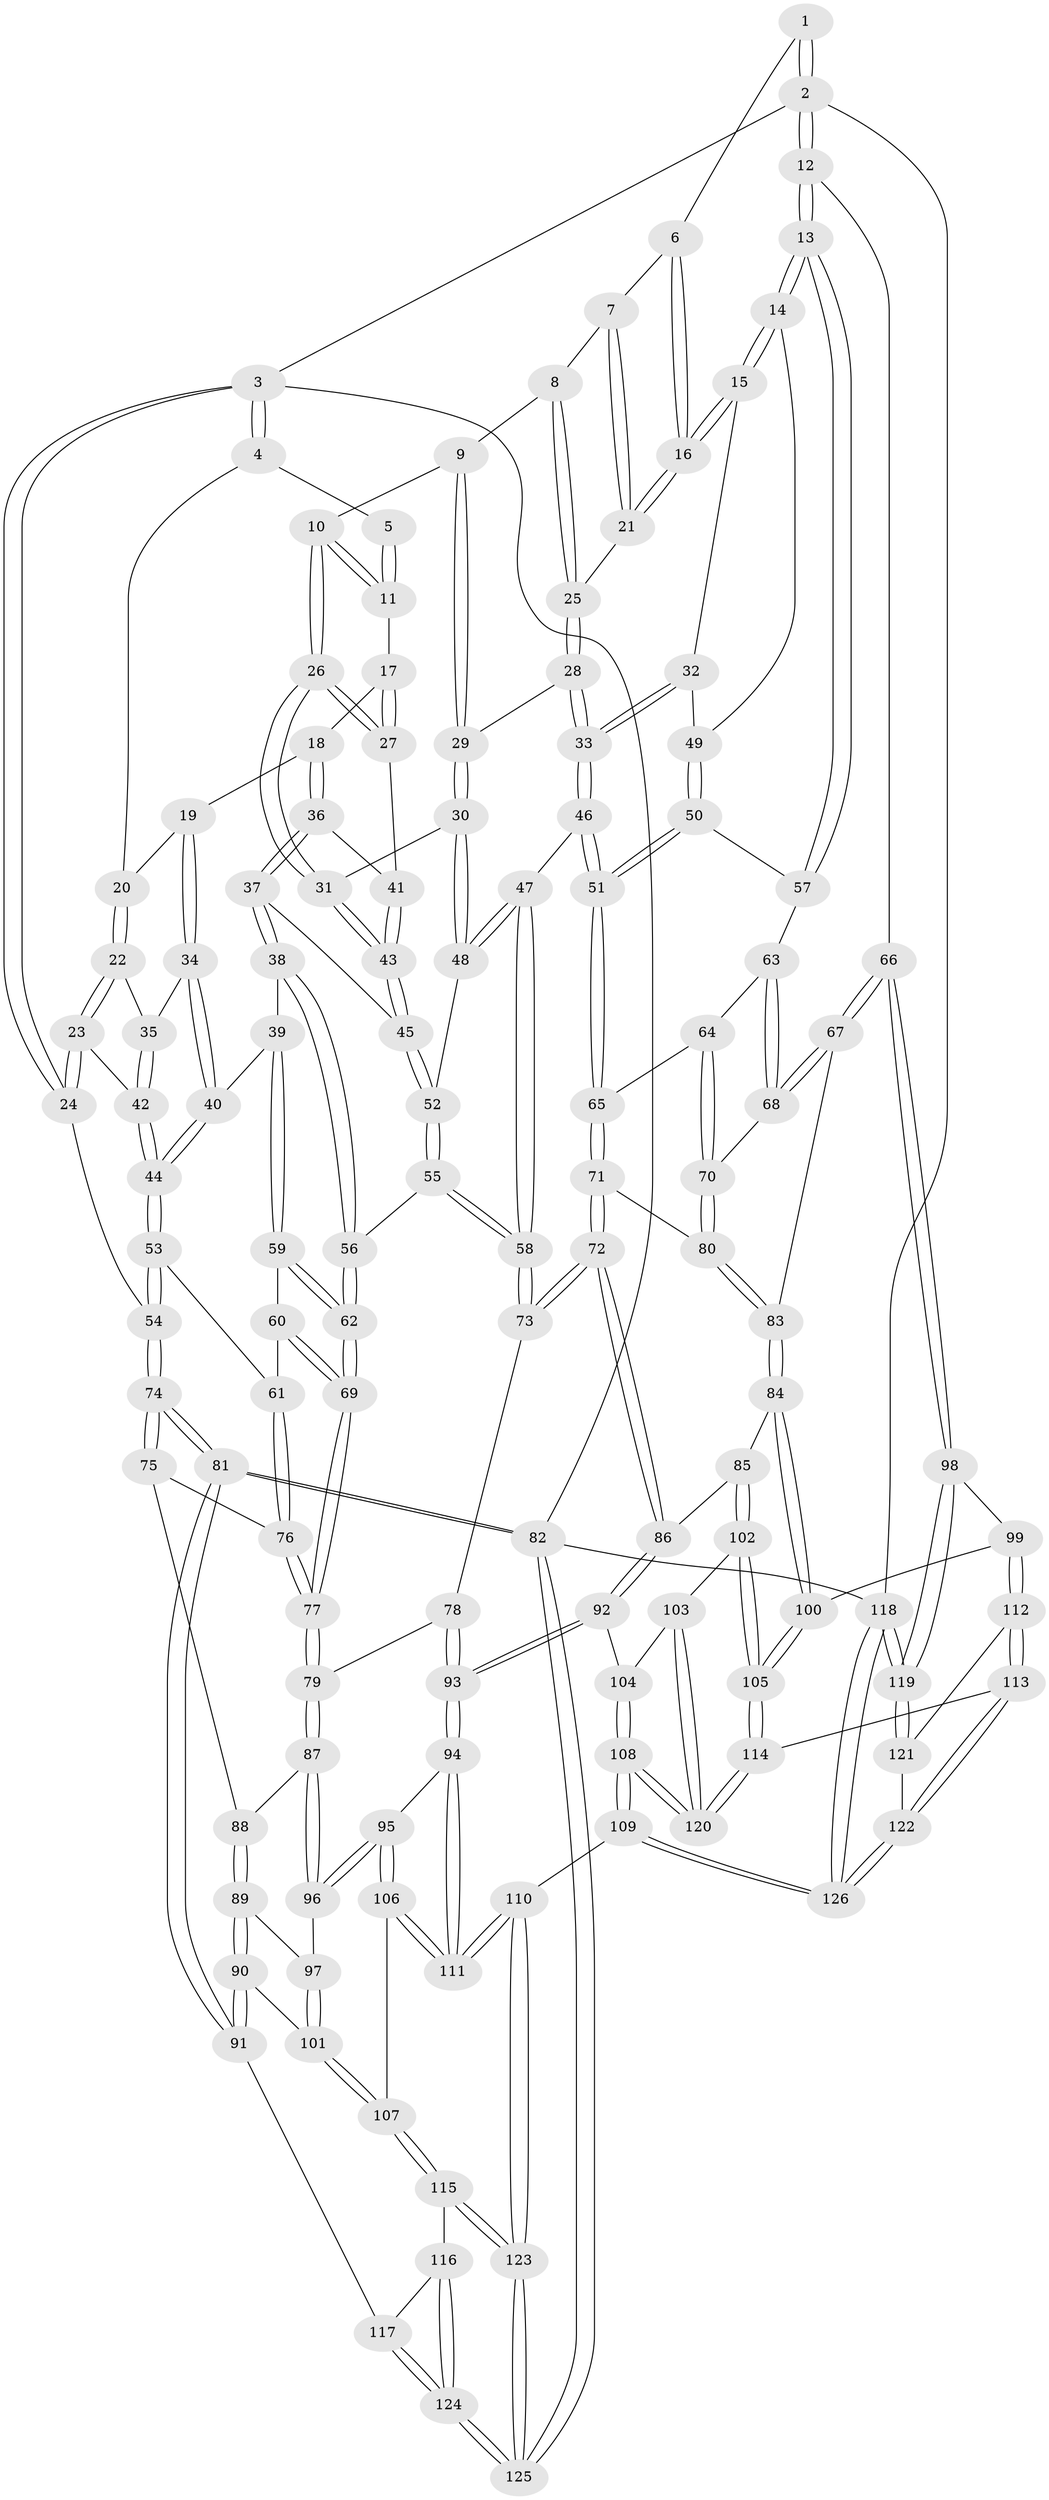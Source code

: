 // coarse degree distribution, {4: 0.44871794871794873, 6: 0.05128205128205128, 5: 0.3333333333333333, 3: 0.15384615384615385, 2: 0.01282051282051282}
// Generated by graph-tools (version 1.1) at 2025/42/03/06/25 10:42:27]
// undirected, 126 vertices, 312 edges
graph export_dot {
graph [start="1"]
  node [color=gray90,style=filled];
  1 [pos="+0.7819274772593285+0"];
  2 [pos="+1+0"];
  3 [pos="+0+0"];
  4 [pos="+0+0"];
  5 [pos="+0.44563975301481357+0"];
  6 [pos="+0.7800474802025611+0"];
  7 [pos="+0.6497001345400042+0.06421203211779983"];
  8 [pos="+0.5813879196827056+0.10202366250090113"];
  9 [pos="+0.5581154620563796+0.10672522507191143"];
  10 [pos="+0.5525015767739857+0.10582304244416647"];
  11 [pos="+0.43657975400140187+0"];
  12 [pos="+1+0.24700375932257637"];
  13 [pos="+0.9619573103604001+0.24627152029210636"];
  14 [pos="+0.9301296520271998+0.22303253431879214"];
  15 [pos="+0.8524978391917943+0.14550855196263868"];
  16 [pos="+0.8205998939902907+0.09000126114440433"];
  17 [pos="+0.39921533091207173+0.038051234287044364"];
  18 [pos="+0.3516661690425079+0.09781357549036376"];
  19 [pos="+0.2822606175260994+0.10990037082355175"];
  20 [pos="+0.20126587255125009+0.06034711165657896"];
  21 [pos="+0.6984682089166657+0.12670148421696772"];
  22 [pos="+0.11476375851707753+0.16173621534389046"];
  23 [pos="+0.017557777731725274+0.15926899409173242"];
  24 [pos="+0+0.04474978724431708"];
  25 [pos="+0.6794118311052835+0.15276700532277046"];
  26 [pos="+0.5195717847235669+0.2063098753117736"];
  27 [pos="+0.4882476731226317+0.20908825885540075"];
  28 [pos="+0.666954070353835+0.22684183509290237"];
  29 [pos="+0.6508610428129733+0.22650414090058485"];
  30 [pos="+0.5711694733010183+0.25881861327320954"];
  31 [pos="+0.5477055209048022+0.24222668762240374"];
  32 [pos="+0.6724299590131757+0.22967536995040638"];
  33 [pos="+0.6705806534653288+0.22948033156283207"];
  34 [pos="+0.21782747782567538+0.20073907452269013"];
  35 [pos="+0.16808413293161104+0.1916793847081625"];
  36 [pos="+0.378237215088408+0.22079052873968955"];
  37 [pos="+0.3585934149777829+0.2748394114944416"];
  38 [pos="+0.3365910548849387+0.2979994412545722"];
  39 [pos="+0.2942486618400766+0.3118691113649103"];
  40 [pos="+0.26191734717704435+0.3050229649848776"];
  41 [pos="+0.4740410007556148+0.2147907032138924"];
  42 [pos="+0.1283916628664772+0.30683182238926765"];
  43 [pos="+0.46965787470909437+0.3010602967583399"];
  44 [pos="+0.1472218062075342+0.36473815142156607"];
  45 [pos="+0.4664157802251236+0.30675814818581815"];
  46 [pos="+0.6684249042901759+0.38885366358574536"];
  47 [pos="+0.631590119356971+0.3861936274785651"];
  48 [pos="+0.5694259050910491+0.2921642804006415"];
  49 [pos="+0.7266901045149654+0.2619683461855828"];
  50 [pos="+0.7617734253401006+0.36192136373266703"];
  51 [pos="+0.7126404406445038+0.4134300087016945"];
  52 [pos="+0.4925007853779104+0.3522995579665047"];
  53 [pos="+0.1316253336938001+0.3881728945313326"];
  54 [pos="+0+0.19241539958120404"];
  55 [pos="+0.4855734114329621+0.4215232642936793"];
  56 [pos="+0.4201308822372973+0.3997434467126734"];
  57 [pos="+0.9275966118255885+0.28226292633923716"];
  58 [pos="+0.5056089424128443+0.45129047698835945"];
  59 [pos="+0.30367943841328504+0.41894697861044894"];
  60 [pos="+0.20419400079893255+0.43021138614187354"];
  61 [pos="+0.13146435159550993+0.3924421094057906"];
  62 [pos="+0.3206643912463515+0.46415305474337787"];
  63 [pos="+0.9195243338141001+0.30696063624297"];
  64 [pos="+0.8400435875240964+0.4430754667562296"];
  65 [pos="+0.7187874373226409+0.4344720918398382"];
  66 [pos="+1+0.6089957998526397"];
  67 [pos="+0.9970136448298462+0.583990749811294"];
  68 [pos="+0.8994588880619152+0.5026374812651112"];
  69 [pos="+0.31143391501010953+0.5393444210215004"];
  70 [pos="+0.8718924689161474+0.49597405084114593"];
  71 [pos="+0.7178649850115878+0.5089065467688972"];
  72 [pos="+0.5420281568464907+0.6029308155807509"];
  73 [pos="+0.4986549001223984+0.564323731913285"];
  74 [pos="+0+0.5924137938626722"];
  75 [pos="+0.04564142741647019+0.5605167771364973"];
  76 [pos="+0.12125357321131988+0.41901553554078835"];
  77 [pos="+0.3161984521412512+0.5811856681724852"];
  78 [pos="+0.31781900960645293+0.5845460493506301"];
  79 [pos="+0.31687089488765796+0.5844050236600913"];
  80 [pos="+0.7552593296298008+0.5427645077939831"];
  81 [pos="+0+0.8050027610049915"];
  82 [pos="+0+1"];
  83 [pos="+0.8004554226718494+0.6492574533861865"];
  84 [pos="+0.7958542216660559+0.6603373751404633"];
  85 [pos="+0.6418211645580693+0.6951315017848284"];
  86 [pos="+0.548893688373988+0.6271590009729352"];
  87 [pos="+0.29369127229704556+0.6002814846834071"];
  88 [pos="+0.05391538487154334+0.5657570975435022"];
  89 [pos="+0.10681177513838254+0.6837461688100517"];
  90 [pos="+0.02906696314836715+0.8118283780054868"];
  91 [pos="+0+0.8415509304530973"];
  92 [pos="+0.4829951186817942+0.7659324816985034"];
  93 [pos="+0.4292689225295671+0.7885486049577118"];
  94 [pos="+0.4263484499516366+0.7915510545600808"];
  95 [pos="+0.27623326944216436+0.799217347712214"];
  96 [pos="+0.2583748413886821+0.7110474596781626"];
  97 [pos="+0.1440631280549161+0.7191287805678606"];
  98 [pos="+1+0.619809020407712"];
  99 [pos="+0.909018930217888+0.7923945088288806"];
  100 [pos="+0.8253506096624305+0.7769887051014135"];
  101 [pos="+0.1294812535985742+0.7978149387174543"];
  102 [pos="+0.6595001966019665+0.8082963319826835"];
  103 [pos="+0.6323857235846969+0.8327952914707474"];
  104 [pos="+0.5295204428463186+0.8095029938852711"];
  105 [pos="+0.7756891171018655+0.8333237143591378"];
  106 [pos="+0.26789623934250495+0.81467651097772"];
  107 [pos="+0.20935549351503252+0.8566085088880521"];
  108 [pos="+0.5003100725407067+1"];
  109 [pos="+0.4895747981118438+1"];
  110 [pos="+0.4622094038991265+1"];
  111 [pos="+0.4246034430264379+1"];
  112 [pos="+0.9286197710394605+0.8596853952090079"];
  113 [pos="+0.8348844393351612+0.9662163082737976"];
  114 [pos="+0.7827880373973224+0.9121764223004705"];
  115 [pos="+0.18758265478969585+0.9180052642717291"];
  116 [pos="+0.11005735306187946+0.9248043902879854"];
  117 [pos="+0.04997691479234038+0.9070797337883556"];
  118 [pos="+1+1"];
  119 [pos="+1+1"];
  120 [pos="+0.6047249361151769+0.9981926078309797"];
  121 [pos="+0.9595659606093235+0.8852318145825231"];
  122 [pos="+0.8568342641744711+1"];
  123 [pos="+0.3295961792248387+1"];
  124 [pos="+0.015735958626444398+1"];
  125 [pos="+0.013583915020474902+1"];
  126 [pos="+1+1"];
  1 -- 2;
  1 -- 2;
  1 -- 6;
  2 -- 3;
  2 -- 12;
  2 -- 12;
  2 -- 118;
  3 -- 4;
  3 -- 4;
  3 -- 24;
  3 -- 24;
  3 -- 82;
  4 -- 5;
  4 -- 20;
  5 -- 11;
  5 -- 11;
  6 -- 7;
  6 -- 16;
  6 -- 16;
  7 -- 8;
  7 -- 21;
  7 -- 21;
  8 -- 9;
  8 -- 25;
  8 -- 25;
  9 -- 10;
  9 -- 29;
  9 -- 29;
  10 -- 11;
  10 -- 11;
  10 -- 26;
  10 -- 26;
  11 -- 17;
  12 -- 13;
  12 -- 13;
  12 -- 66;
  13 -- 14;
  13 -- 14;
  13 -- 57;
  13 -- 57;
  14 -- 15;
  14 -- 15;
  14 -- 49;
  15 -- 16;
  15 -- 16;
  15 -- 32;
  16 -- 21;
  16 -- 21;
  17 -- 18;
  17 -- 27;
  17 -- 27;
  18 -- 19;
  18 -- 36;
  18 -- 36;
  19 -- 20;
  19 -- 34;
  19 -- 34;
  20 -- 22;
  20 -- 22;
  21 -- 25;
  22 -- 23;
  22 -- 23;
  22 -- 35;
  23 -- 24;
  23 -- 24;
  23 -- 42;
  24 -- 54;
  25 -- 28;
  25 -- 28;
  26 -- 27;
  26 -- 27;
  26 -- 31;
  26 -- 31;
  27 -- 41;
  28 -- 29;
  28 -- 33;
  28 -- 33;
  29 -- 30;
  29 -- 30;
  30 -- 31;
  30 -- 48;
  30 -- 48;
  31 -- 43;
  31 -- 43;
  32 -- 33;
  32 -- 33;
  32 -- 49;
  33 -- 46;
  33 -- 46;
  34 -- 35;
  34 -- 40;
  34 -- 40;
  35 -- 42;
  35 -- 42;
  36 -- 37;
  36 -- 37;
  36 -- 41;
  37 -- 38;
  37 -- 38;
  37 -- 45;
  38 -- 39;
  38 -- 56;
  38 -- 56;
  39 -- 40;
  39 -- 59;
  39 -- 59;
  40 -- 44;
  40 -- 44;
  41 -- 43;
  41 -- 43;
  42 -- 44;
  42 -- 44;
  43 -- 45;
  43 -- 45;
  44 -- 53;
  44 -- 53;
  45 -- 52;
  45 -- 52;
  46 -- 47;
  46 -- 51;
  46 -- 51;
  47 -- 48;
  47 -- 48;
  47 -- 58;
  47 -- 58;
  48 -- 52;
  49 -- 50;
  49 -- 50;
  50 -- 51;
  50 -- 51;
  50 -- 57;
  51 -- 65;
  51 -- 65;
  52 -- 55;
  52 -- 55;
  53 -- 54;
  53 -- 54;
  53 -- 61;
  54 -- 74;
  54 -- 74;
  55 -- 56;
  55 -- 58;
  55 -- 58;
  56 -- 62;
  56 -- 62;
  57 -- 63;
  58 -- 73;
  58 -- 73;
  59 -- 60;
  59 -- 62;
  59 -- 62;
  60 -- 61;
  60 -- 69;
  60 -- 69;
  61 -- 76;
  61 -- 76;
  62 -- 69;
  62 -- 69;
  63 -- 64;
  63 -- 68;
  63 -- 68;
  64 -- 65;
  64 -- 70;
  64 -- 70;
  65 -- 71;
  65 -- 71;
  66 -- 67;
  66 -- 67;
  66 -- 98;
  66 -- 98;
  67 -- 68;
  67 -- 68;
  67 -- 83;
  68 -- 70;
  69 -- 77;
  69 -- 77;
  70 -- 80;
  70 -- 80;
  71 -- 72;
  71 -- 72;
  71 -- 80;
  72 -- 73;
  72 -- 73;
  72 -- 86;
  72 -- 86;
  73 -- 78;
  74 -- 75;
  74 -- 75;
  74 -- 81;
  74 -- 81;
  75 -- 76;
  75 -- 88;
  76 -- 77;
  76 -- 77;
  77 -- 79;
  77 -- 79;
  78 -- 79;
  78 -- 93;
  78 -- 93;
  79 -- 87;
  79 -- 87;
  80 -- 83;
  80 -- 83;
  81 -- 82;
  81 -- 82;
  81 -- 91;
  81 -- 91;
  82 -- 125;
  82 -- 125;
  82 -- 118;
  83 -- 84;
  83 -- 84;
  84 -- 85;
  84 -- 100;
  84 -- 100;
  85 -- 86;
  85 -- 102;
  85 -- 102;
  86 -- 92;
  86 -- 92;
  87 -- 88;
  87 -- 96;
  87 -- 96;
  88 -- 89;
  88 -- 89;
  89 -- 90;
  89 -- 90;
  89 -- 97;
  90 -- 91;
  90 -- 91;
  90 -- 101;
  91 -- 117;
  92 -- 93;
  92 -- 93;
  92 -- 104;
  93 -- 94;
  93 -- 94;
  94 -- 95;
  94 -- 111;
  94 -- 111;
  95 -- 96;
  95 -- 96;
  95 -- 106;
  95 -- 106;
  96 -- 97;
  97 -- 101;
  97 -- 101;
  98 -- 99;
  98 -- 119;
  98 -- 119;
  99 -- 100;
  99 -- 112;
  99 -- 112;
  100 -- 105;
  100 -- 105;
  101 -- 107;
  101 -- 107;
  102 -- 103;
  102 -- 105;
  102 -- 105;
  103 -- 104;
  103 -- 120;
  103 -- 120;
  104 -- 108;
  104 -- 108;
  105 -- 114;
  105 -- 114;
  106 -- 107;
  106 -- 111;
  106 -- 111;
  107 -- 115;
  107 -- 115;
  108 -- 109;
  108 -- 109;
  108 -- 120;
  108 -- 120;
  109 -- 110;
  109 -- 126;
  109 -- 126;
  110 -- 111;
  110 -- 111;
  110 -- 123;
  110 -- 123;
  112 -- 113;
  112 -- 113;
  112 -- 121;
  113 -- 114;
  113 -- 122;
  113 -- 122;
  114 -- 120;
  114 -- 120;
  115 -- 116;
  115 -- 123;
  115 -- 123;
  116 -- 117;
  116 -- 124;
  116 -- 124;
  117 -- 124;
  117 -- 124;
  118 -- 119;
  118 -- 119;
  118 -- 126;
  118 -- 126;
  119 -- 121;
  119 -- 121;
  121 -- 122;
  122 -- 126;
  122 -- 126;
  123 -- 125;
  123 -- 125;
  124 -- 125;
  124 -- 125;
}
